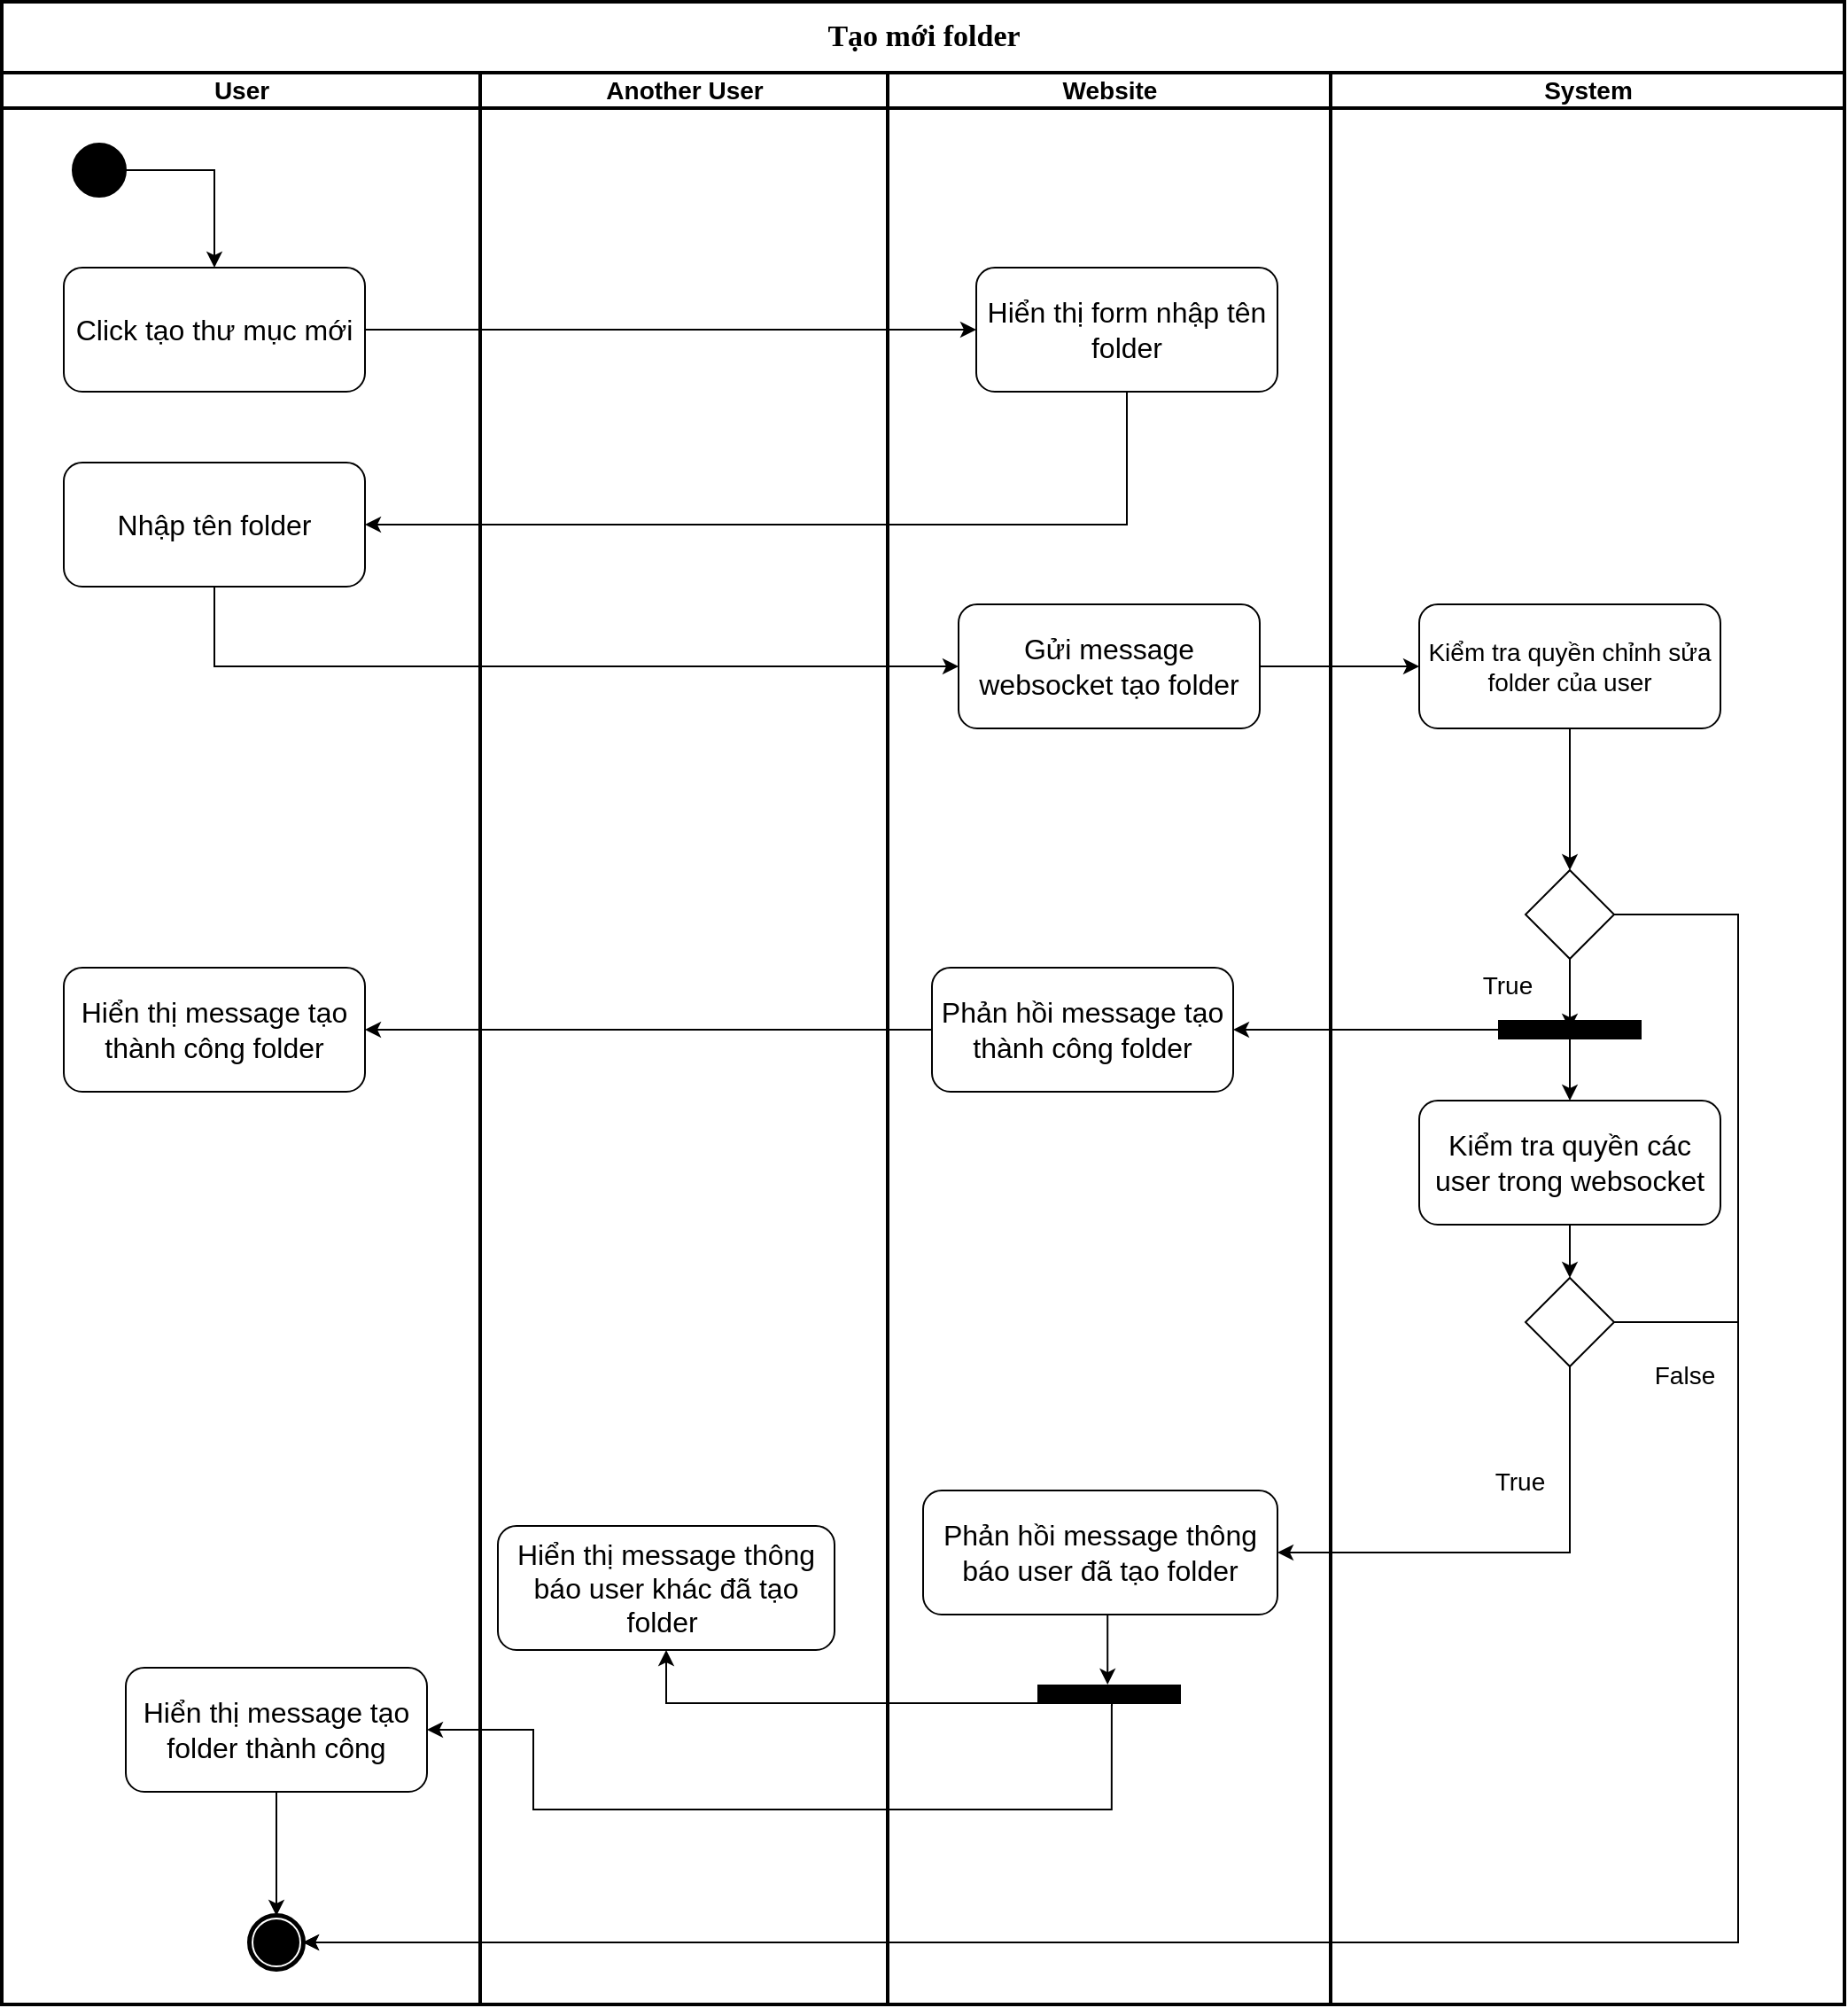 <mxfile version="20.7.4" type="device"><diagram id="W5U2bCF3gZyxIBLtD_-H" name="Page-1"><mxGraphModel dx="2040" dy="673" grid="1" gridSize="10" guides="1" tooltips="1" connect="1" arrows="1" fold="1" page="1" pageScale="1" pageWidth="827" pageHeight="1169" math="0" shadow="0"><root><mxCell id="0"/><mxCell id="1" parent="0"/><mxCell id="CjMLYX1f2EAOrnKfzuMW-1" value="&lt;font style=&quot;font-size: 17px;&quot;&gt;Tạo mới folder&lt;/font&gt;" style="swimlane;html=1;childLayout=stackLayout;startSize=40;rounded=0;shadow=0;comic=0;labelBackgroundColor=none;strokeWidth=2;fontFamily=Verdana;fontSize=14;align=center;" parent="1" vertex="1"><mxGeometry y="30" width="1040" height="1130" as="geometry"/></mxCell><mxCell id="CjMLYX1f2EAOrnKfzuMW-2" value="User" style="swimlane;html=1;startSize=20;strokeWidth=2;fontSize=14;" parent="CjMLYX1f2EAOrnKfzuMW-1" vertex="1"><mxGeometry y="40" width="270" height="1090" as="geometry"><mxRectangle y="20" width="40" height="660" as="alternateBounds"/></mxGeometry></mxCell><mxCell id="CjMLYX1f2EAOrnKfzuMW-3" value="" style="ellipse;whiteSpace=wrap;html=1;rounded=0;shadow=0;comic=0;labelBackgroundColor=none;strokeWidth=1;fillColor=#000000;fontFamily=Verdana;fontSize=14;align=center;" parent="CjMLYX1f2EAOrnKfzuMW-2" vertex="1"><mxGeometry x="40" y="40" width="30" height="30" as="geometry"/></mxCell><mxCell id="CjMLYX1f2EAOrnKfzuMW-4" value="&lt;span style=&quot;font-size: 16px;&quot;&gt;Click tạo thư mục mới&lt;/span&gt;" style="rounded=1;whiteSpace=wrap;html=1;fontSize=16;" parent="CjMLYX1f2EAOrnKfzuMW-2" vertex="1"><mxGeometry x="35" y="110" width="170" height="70" as="geometry"/></mxCell><mxCell id="CjMLYX1f2EAOrnKfzuMW-5" value="&lt;span style=&quot;font-size: 16px;&quot;&gt;Nhập tên folder&lt;/span&gt;" style="rounded=1;whiteSpace=wrap;html=1;fontSize=16;" parent="CjMLYX1f2EAOrnKfzuMW-2" vertex="1"><mxGeometry x="35" y="220" width="170" height="70" as="geometry"/></mxCell><mxCell id="CjMLYX1f2EAOrnKfzuMW-7" value="" style="edgeStyle=orthogonalEdgeStyle;rounded=0;orthogonalLoop=1;jettySize=auto;html=1;fontSize=14;exitX=1;exitY=0.5;exitDx=0;exitDy=0;entryX=0.5;entryY=0;entryDx=0;entryDy=0;" parent="CjMLYX1f2EAOrnKfzuMW-2" source="CjMLYX1f2EAOrnKfzuMW-3" target="CjMLYX1f2EAOrnKfzuMW-4" edge="1"><mxGeometry relative="1" as="geometry"><mxPoint x="190.0" y="155" as="sourcePoint"/><mxPoint x="540.0" y="155" as="targetPoint"/></mxGeometry></mxCell><mxCell id="CjMLYX1f2EAOrnKfzuMW-8" value="" style="shape=mxgraph.bpmn.shape;html=1;verticalLabelPosition=bottom;labelBackgroundColor=#ffffff;verticalAlign=top;perimeter=ellipsePerimeter;outline=end;symbol=terminate;rounded=0;shadow=0;comic=0;strokeWidth=1;fontFamily=Verdana;fontSize=14;align=center;" parent="CjMLYX1f2EAOrnKfzuMW-2" vertex="1"><mxGeometry x="140" y="1040" width="30" height="30" as="geometry"/></mxCell><mxCell id="CjMLYX1f2EAOrnKfzuMW-9" value="&lt;span style=&quot;font-size: 16px;&quot;&gt;Hiển thị message tạo folder thành công&lt;/span&gt;" style="rounded=1;whiteSpace=wrap;html=1;fontSize=16;" parent="CjMLYX1f2EAOrnKfzuMW-2" vertex="1"><mxGeometry x="70" y="900" width="170" height="70" as="geometry"/></mxCell><mxCell id="CjMLYX1f2EAOrnKfzuMW-11" value="" style="edgeStyle=orthogonalEdgeStyle;rounded=0;orthogonalLoop=1;jettySize=auto;html=1;fontSize=14;exitX=0.5;exitY=1;exitDx=0;exitDy=0;entryX=0.5;entryY=0;entryDx=0;entryDy=0;" parent="CjMLYX1f2EAOrnKfzuMW-2" source="CjMLYX1f2EAOrnKfzuMW-9" target="CjMLYX1f2EAOrnKfzuMW-8" edge="1"><mxGeometry relative="1" as="geometry"><mxPoint x="560" y="740" as="sourcePoint"/><mxPoint x="250" y="740" as="targetPoint"/></mxGeometry></mxCell><mxCell id="CjMLYX1f2EAOrnKfzuMW-44" value="&lt;span style=&quot;font-size: 16px;&quot;&gt;Hiển thị message tạo thành công folder&lt;/span&gt;" style="rounded=1;whiteSpace=wrap;html=1;fontSize=16;" parent="CjMLYX1f2EAOrnKfzuMW-2" vertex="1"><mxGeometry x="35" y="505" width="170" height="70" as="geometry"/></mxCell><mxCell id="CjMLYX1f2EAOrnKfzuMW-12" value="Another User" style="swimlane;html=1;startSize=20;strokeWidth=2;fontSize=14;" parent="CjMLYX1f2EAOrnKfzuMW-1" vertex="1"><mxGeometry x="270" y="40" width="230" height="1090" as="geometry"/></mxCell><mxCell id="CjMLYX1f2EAOrnKfzuMW-13" value="&lt;span style=&quot;font-size: 16px;&quot;&gt;Hiển thị message thông báo user khác đã tạo folder&amp;nbsp;&lt;/span&gt;" style="rounded=1;whiteSpace=wrap;html=1;fontSize=16;" parent="CjMLYX1f2EAOrnKfzuMW-12" vertex="1"><mxGeometry x="10" y="820" width="190" height="70" as="geometry"/></mxCell><mxCell id="CjMLYX1f2EAOrnKfzuMW-45" value="" style="edgeStyle=orthogonalEdgeStyle;rounded=0;orthogonalLoop=1;jettySize=auto;html=1;fontSize=14;entryX=1;entryY=0.5;entryDx=0;entryDy=0;exitX=0;exitY=0.5;exitDx=0;exitDy=0;" parent="CjMLYX1f2EAOrnKfzuMW-1" source="CjMLYX1f2EAOrnKfzuMW-41" target="CjMLYX1f2EAOrnKfzuMW-44" edge="1"><mxGeometry relative="1" as="geometry"><mxPoint x="855" y="570" as="sourcePoint"/><mxPoint x="705" y="570" as="targetPoint"/></mxGeometry></mxCell><mxCell id="CjMLYX1f2EAOrnKfzuMW-14" value="Website" style="swimlane;html=1;startSize=20;strokeWidth=2;fontSize=14;" parent="CjMLYX1f2EAOrnKfzuMW-1" vertex="1"><mxGeometry x="500" y="40" width="250" height="1090" as="geometry"/></mxCell><mxCell id="CjMLYX1f2EAOrnKfzuMW-15" value="&lt;span style=&quot;font-size: 16px;&quot;&gt;Hiển thị form nhập tên folder&lt;/span&gt;" style="rounded=1;whiteSpace=wrap;html=1;fontSize=16;" parent="CjMLYX1f2EAOrnKfzuMW-14" vertex="1"><mxGeometry x="50" y="110" width="170" height="70" as="geometry"/></mxCell><mxCell id="CjMLYX1f2EAOrnKfzuMW-16" value="&lt;span style=&quot;font-size: 16px;&quot;&gt;Gửi message websocket tạo folder&lt;/span&gt;" style="rounded=1;whiteSpace=wrap;html=1;fontSize=16;" parent="CjMLYX1f2EAOrnKfzuMW-14" vertex="1"><mxGeometry x="40" y="300" width="170" height="70" as="geometry"/></mxCell><mxCell id="CjMLYX1f2EAOrnKfzuMW-18" value="&lt;span style=&quot;font-size: 16px;&quot;&gt;Phản hồi message thông báo user đã tạo folder&lt;/span&gt;" style="rounded=1;whiteSpace=wrap;html=1;fontSize=16;" parent="CjMLYX1f2EAOrnKfzuMW-14" vertex="1"><mxGeometry x="20" y="800" width="200" height="70" as="geometry"/></mxCell><mxCell id="CjMLYX1f2EAOrnKfzuMW-19" value="" style="html=1;points=[];perimeter=orthogonalPerimeter;fontSize=12;direction=south;labelBackgroundColor=#000000;labelBorderColor=default;fillColor=#000000;" parent="CjMLYX1f2EAOrnKfzuMW-14" vertex="1"><mxGeometry x="85" y="910" width="80" height="10" as="geometry"/></mxCell><mxCell id="CjMLYX1f2EAOrnKfzuMW-20" value="" style="edgeStyle=orthogonalEdgeStyle;rounded=0;orthogonalLoop=1;jettySize=auto;html=1;fontSize=14;exitX=0.5;exitY=1;exitDx=0;exitDy=0;entryX=-0.048;entryY=0.511;entryDx=0;entryDy=0;entryPerimeter=0;" parent="CjMLYX1f2EAOrnKfzuMW-14" source="CjMLYX1f2EAOrnKfzuMW-18" target="CjMLYX1f2EAOrnKfzuMW-19" edge="1"><mxGeometry relative="1" as="geometry"><mxPoint x="405" y="765" as="sourcePoint"/><mxPoint x="145" y="910" as="targetPoint"/></mxGeometry></mxCell><mxCell id="CjMLYX1f2EAOrnKfzuMW-41" value="&lt;span style=&quot;font-size: 16px;&quot;&gt;Phản hồi message tạo thành công folder&lt;/span&gt;" style="rounded=1;whiteSpace=wrap;html=1;fontSize=16;" parent="CjMLYX1f2EAOrnKfzuMW-14" vertex="1"><mxGeometry x="25" y="505" width="170" height="70" as="geometry"/></mxCell><mxCell id="CjMLYX1f2EAOrnKfzuMW-21" value="" style="edgeStyle=orthogonalEdgeStyle;rounded=0;orthogonalLoop=1;jettySize=auto;html=1;fontSize=14;exitX=1;exitY=0.5;exitDx=0;exitDy=0;entryX=0;entryY=0.5;entryDx=0;entryDy=0;" parent="CjMLYX1f2EAOrnKfzuMW-1" source="CjMLYX1f2EAOrnKfzuMW-4" target="CjMLYX1f2EAOrnKfzuMW-15" edge="1"><mxGeometry relative="1" as="geometry"><mxPoint x="575.0" y="475" as="sourcePoint"/><mxPoint x="270" y="165" as="targetPoint"/></mxGeometry></mxCell><mxCell id="CjMLYX1f2EAOrnKfzuMW-22" value="" style="edgeStyle=orthogonalEdgeStyle;rounded=0;orthogonalLoop=1;jettySize=auto;html=1;fontSize=14;exitX=0.5;exitY=1;exitDx=0;exitDy=0;entryX=1;entryY=0.5;entryDx=0;entryDy=0;" parent="CjMLYX1f2EAOrnKfzuMW-1" source="CjMLYX1f2EAOrnKfzuMW-15" target="CjMLYX1f2EAOrnKfzuMW-5" edge="1"><mxGeometry relative="1" as="geometry"><mxPoint x="180.0" y="175" as="sourcePoint"/><mxPoint x="540.0" y="175" as="targetPoint"/></mxGeometry></mxCell><mxCell id="CjMLYX1f2EAOrnKfzuMW-23" value="" style="edgeStyle=orthogonalEdgeStyle;rounded=0;orthogonalLoop=1;jettySize=auto;html=1;fontSize=14;exitX=0.5;exitY=1;exitDx=0;exitDy=0;entryX=0;entryY=0.5;entryDx=0;entryDy=0;" parent="CjMLYX1f2EAOrnKfzuMW-1" source="CjMLYX1f2EAOrnKfzuMW-5" target="CjMLYX1f2EAOrnKfzuMW-16" edge="1"><mxGeometry relative="1" as="geometry"><mxPoint x="180.0" y="175" as="sourcePoint"/><mxPoint x="470" y="290" as="targetPoint"/></mxGeometry></mxCell><mxCell id="CjMLYX1f2EAOrnKfzuMW-24" value="" style="edgeStyle=orthogonalEdgeStyle;rounded=0;orthogonalLoop=1;jettySize=auto;html=1;fontSize=14;" parent="CjMLYX1f2EAOrnKfzuMW-1" source="CjMLYX1f2EAOrnKfzuMW-16" target="CjMLYX1f2EAOrnKfzuMW-26" edge="1"><mxGeometry relative="1" as="geometry"/></mxCell><mxCell id="CjMLYX1f2EAOrnKfzuMW-25" value="System" style="swimlane;html=1;startSize=20;strokeWidth=2;fontSize=14;" parent="CjMLYX1f2EAOrnKfzuMW-1" vertex="1"><mxGeometry x="750" y="40" width="290" height="1090" as="geometry"><mxRectangle x="720" y="20" width="40" height="660" as="alternateBounds"/></mxGeometry></mxCell><mxCell id="CjMLYX1f2EAOrnKfzuMW-26" value="&lt;span style=&quot;font-size: 14px;&quot;&gt;Kiểm tra quyền chỉnh sửa folder của user&lt;/span&gt;" style="rounded=1;whiteSpace=wrap;html=1;fontSize=14;" parent="CjMLYX1f2EAOrnKfzuMW-25" vertex="1"><mxGeometry x="50" y="300" width="170" height="70" as="geometry"/></mxCell><mxCell id="CjMLYX1f2EAOrnKfzuMW-27" value="" style="rhombus;whiteSpace=wrap;html=1;fontSize=14;" parent="CjMLYX1f2EAOrnKfzuMW-25" vertex="1"><mxGeometry x="110" y="680" width="50" height="50" as="geometry"/></mxCell><mxCell id="CjMLYX1f2EAOrnKfzuMW-28" value="True" style="text;html=1;strokeColor=none;fillColor=none;align=center;verticalAlign=middle;whiteSpace=wrap;rounded=0;fontSize=14;" parent="CjMLYX1f2EAOrnKfzuMW-25" vertex="1"><mxGeometry x="77" y="780" width="60" height="30" as="geometry"/></mxCell><mxCell id="CjMLYX1f2EAOrnKfzuMW-29" value="&lt;span style=&quot;font-size: 16px;&quot;&gt;Kiểm tra quyền các user trong websocket&lt;/span&gt;" style="rounded=1;whiteSpace=wrap;html=1;fontSize=16;" parent="CjMLYX1f2EAOrnKfzuMW-25" vertex="1"><mxGeometry x="50" y="580" width="170" height="70" as="geometry"/></mxCell><mxCell id="CjMLYX1f2EAOrnKfzuMW-31" value="" style="edgeStyle=orthogonalEdgeStyle;rounded=0;orthogonalLoop=1;jettySize=auto;html=1;fontSize=14;exitX=0.5;exitY=1;exitDx=0;exitDy=0;entryX=0.5;entryY=0;entryDx=0;entryDy=0;" parent="CjMLYX1f2EAOrnKfzuMW-25" source="CjMLYX1f2EAOrnKfzuMW-29" target="CjMLYX1f2EAOrnKfzuMW-27" edge="1"><mxGeometry relative="1" as="geometry"><mxPoint x="125" y="540" as="sourcePoint"/><mxPoint x="125" y="590" as="targetPoint"/></mxGeometry></mxCell><mxCell id="CjMLYX1f2EAOrnKfzuMW-32" value="False" style="text;html=1;strokeColor=none;fillColor=none;align=center;verticalAlign=middle;whiteSpace=wrap;rounded=0;fontSize=14;" parent="CjMLYX1f2EAOrnKfzuMW-25" vertex="1"><mxGeometry x="170" y="720" width="60" height="30" as="geometry"/></mxCell><mxCell id="CjMLYX1f2EAOrnKfzuMW-39" value="" style="rhombus;whiteSpace=wrap;html=1;fontSize=14;" parent="CjMLYX1f2EAOrnKfzuMW-25" vertex="1"><mxGeometry x="110" y="450" width="50" height="50" as="geometry"/></mxCell><mxCell id="CjMLYX1f2EAOrnKfzuMW-40" value="" style="edgeStyle=orthogonalEdgeStyle;rounded=0;orthogonalLoop=1;jettySize=auto;html=1;fontSize=14;entryX=0.5;entryY=0;entryDx=0;entryDy=0;exitX=0.5;exitY=1;exitDx=0;exitDy=0;" parent="CjMLYX1f2EAOrnKfzuMW-25" source="CjMLYX1f2EAOrnKfzuMW-26" target="CjMLYX1f2EAOrnKfzuMW-39" edge="1"><mxGeometry relative="1" as="geometry"><mxPoint x="-20" y="345" as="sourcePoint"/><mxPoint x="60" y="345" as="targetPoint"/></mxGeometry></mxCell><mxCell id="CjMLYX1f2EAOrnKfzuMW-43" value="True" style="text;html=1;strokeColor=none;fillColor=none;align=center;verticalAlign=middle;whiteSpace=wrap;rounded=0;fontSize=14;" parent="CjMLYX1f2EAOrnKfzuMW-25" vertex="1"><mxGeometry x="70" y="500" width="60" height="30" as="geometry"/></mxCell><mxCell id="CjMLYX1f2EAOrnKfzuMW-46" value="" style="html=1;points=[];perimeter=orthogonalPerimeter;fontSize=12;direction=south;labelBackgroundColor=#000000;labelBorderColor=default;fillColor=#000000;" parent="CjMLYX1f2EAOrnKfzuMW-25" vertex="1"><mxGeometry x="95" y="535" width="80" height="10" as="geometry"/></mxCell><mxCell id="CjMLYX1f2EAOrnKfzuMW-35" value="" style="edgeStyle=orthogonalEdgeStyle;rounded=0;orthogonalLoop=1;jettySize=auto;html=1;fontSize=14;exitX=0.5;exitY=1;exitDx=0;exitDy=0;entryX=1;entryY=0.5;entryDx=0;entryDy=0;" parent="CjMLYX1f2EAOrnKfzuMW-1" source="CjMLYX1f2EAOrnKfzuMW-27" target="CjMLYX1f2EAOrnKfzuMW-18" edge="1"><mxGeometry relative="1" as="geometry"><mxPoint x="840" y="760" as="sourcePoint"/><mxPoint x="780" y="890" as="targetPoint"/></mxGeometry></mxCell><mxCell id="CjMLYX1f2EAOrnKfzuMW-36" value="" style="edgeStyle=orthogonalEdgeStyle;rounded=0;orthogonalLoop=1;jettySize=auto;html=1;fontSize=14;exitX=1.165;exitY=0.481;exitDx=0;exitDy=0;entryX=0.5;entryY=1;entryDx=0;entryDy=0;exitPerimeter=0;" parent="CjMLYX1f2EAOrnKfzuMW-1" source="CjMLYX1f2EAOrnKfzuMW-19" target="CjMLYX1f2EAOrnKfzuMW-13" edge="1"><mxGeometry relative="1" as="geometry"><mxPoint x="615" y="900" as="sourcePoint"/><mxPoint x="615" y="940" as="targetPoint"/><Array as="points"><mxPoint x="607" y="960"/><mxPoint x="355" y="960"/></Array></mxGeometry></mxCell><mxCell id="CjMLYX1f2EAOrnKfzuMW-37" value="" style="edgeStyle=orthogonalEdgeStyle;rounded=0;orthogonalLoop=1;jettySize=auto;html=1;fontSize=14;exitX=1.083;exitY=0.482;exitDx=0;exitDy=0;entryX=1;entryY=0.5;entryDx=0;entryDy=0;exitPerimeter=0;" parent="CjMLYX1f2EAOrnKfzuMW-1" source="CjMLYX1f2EAOrnKfzuMW-19" target="CjMLYX1f2EAOrnKfzuMW-9" edge="1"><mxGeometry relative="1" as="geometry"><mxPoint x="616.52" y="951.65" as="sourcePoint"/><mxPoint x="365" y="950" as="targetPoint"/><Array as="points"><mxPoint x="626" y="1020"/><mxPoint x="300" y="1020"/><mxPoint x="300" y="975"/></Array></mxGeometry></mxCell><mxCell id="CjMLYX1f2EAOrnKfzuMW-38" value="" style="edgeStyle=orthogonalEdgeStyle;rounded=0;orthogonalLoop=1;jettySize=auto;html=1;fontSize=14;exitX=1;exitY=0.5;exitDx=0;exitDy=0;entryX=1;entryY=0.5;entryDx=0;entryDy=0;" parent="CjMLYX1f2EAOrnKfzuMW-1" source="CjMLYX1f2EAOrnKfzuMW-27" target="CjMLYX1f2EAOrnKfzuMW-8" edge="1"><mxGeometry relative="1" as="geometry"><mxPoint x="895" y="680" as="sourcePoint"/><mxPoint x="895" y="735" as="targetPoint"/><Array as="points"><mxPoint x="980" y="745"/><mxPoint x="980" y="1095"/></Array></mxGeometry></mxCell><mxCell id="CjMLYX1f2EAOrnKfzuMW-48" value="" style="edgeStyle=orthogonalEdgeStyle;rounded=0;orthogonalLoop=1;jettySize=auto;html=1;fontSize=14;exitX=1;exitY=0.5;exitDx=0;exitDy=0;entryX=1;entryY=0.5;entryDx=0;entryDy=0;" parent="CjMLYX1f2EAOrnKfzuMW-1" source="CjMLYX1f2EAOrnKfzuMW-39" target="CjMLYX1f2EAOrnKfzuMW-8" edge="1"><mxGeometry relative="1" as="geometry"><mxPoint x="895" y="400" as="sourcePoint"/><mxPoint x="980" y="500" as="targetPoint"/><Array as="points"><mxPoint x="980" y="515"/><mxPoint x="980" y="1095"/><mxPoint x="170" y="1095"/></Array></mxGeometry></mxCell><mxCell id="CjMLYX1f2EAOrnKfzuMW-54" value="" style="edgeStyle=orthogonalEdgeStyle;rounded=0;orthogonalLoop=1;jettySize=auto;html=1;entryX=1;entryY=0.5;entryDx=0;entryDy=0;" parent="CjMLYX1f2EAOrnKfzuMW-1" source="CjMLYX1f2EAOrnKfzuMW-46" target="CjMLYX1f2EAOrnKfzuMW-41" edge="1"><mxGeometry relative="1" as="geometry"><mxPoint x="765" y="560" as="targetPoint"/></mxGeometry></mxCell><mxCell id="sAo4NYY5BsG2OVqw3Rai-1" value="" style="edgeStyle=orthogonalEdgeStyle;rounded=0;orthogonalLoop=1;jettySize=auto;html=1;fontSize=14;exitX=0.5;exitY=1;exitDx=0;exitDy=0;" edge="1" parent="1" source="CjMLYX1f2EAOrnKfzuMW-39"><mxGeometry relative="1" as="geometry"><mxPoint x="895" y="730" as="sourcePoint"/><mxPoint x="885" y="610" as="targetPoint"/></mxGeometry></mxCell><mxCell id="sAo4NYY5BsG2OVqw3Rai-2" value="" style="edgeStyle=orthogonalEdgeStyle;rounded=0;orthogonalLoop=1;jettySize=auto;html=1;fontSize=14;" edge="1" parent="1" source="CjMLYX1f2EAOrnKfzuMW-46"><mxGeometry relative="1" as="geometry"><mxPoint x="905" y="740" as="sourcePoint"/><mxPoint x="885" y="650" as="targetPoint"/></mxGeometry></mxCell></root></mxGraphModel></diagram></mxfile>